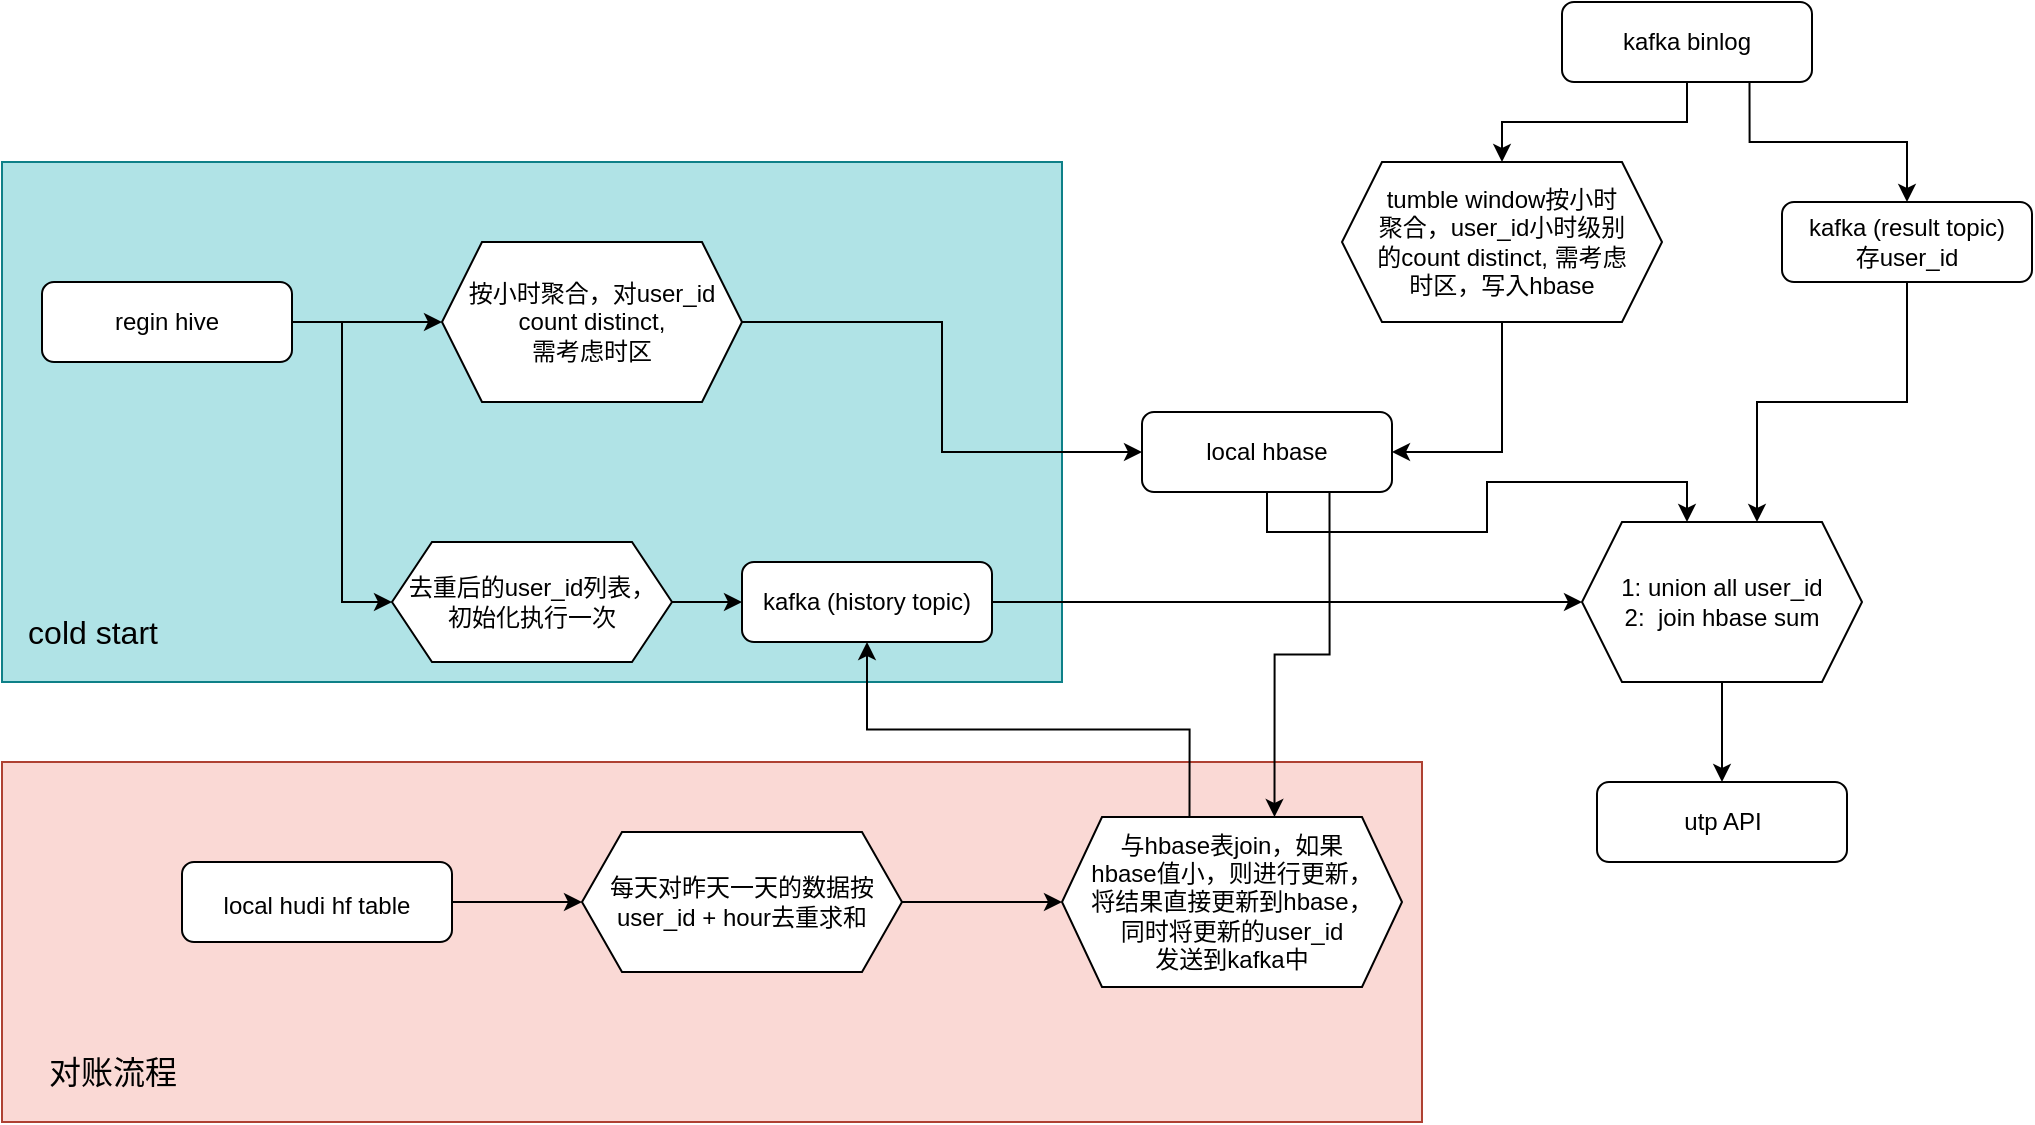 <mxfile version="20.4.0" type="github">
  <diagram id="lKZjIByiZlXPRpi-Botg" name="第 1 页">
    <mxGraphModel dx="1234" dy="703" grid="1" gridSize="10" guides="1" tooltips="1" connect="1" arrows="1" fold="1" page="1" pageScale="1" pageWidth="1169" pageHeight="1654" math="0" shadow="0">
      <root>
        <mxCell id="0" />
        <mxCell id="1" parent="0" />
        <mxCell id="-yjdNF9IUaXJCscSuPAM-64" value="" style="rounded=0;whiteSpace=wrap;html=1;fillColor=#fad9d5;strokeColor=#ae4132;" vertex="1" parent="1">
          <mxGeometry y="460" width="710" height="180" as="geometry" />
        </mxCell>
        <mxCell id="-yjdNF9IUaXJCscSuPAM-27" value="" style="rounded=0;whiteSpace=wrap;html=1;fillColor=#b0e3e6;strokeColor=#0e8088;" vertex="1" parent="1">
          <mxGeometry y="160" width="530" height="260" as="geometry" />
        </mxCell>
        <mxCell id="-yjdNF9IUaXJCscSuPAM-47" style="edgeStyle=orthogonalEdgeStyle;rounded=0;orthogonalLoop=1;jettySize=auto;html=1;exitX=0.5;exitY=1;exitDx=0;exitDy=0;entryX=0.5;entryY=0;entryDx=0;entryDy=0;fontSize=16;" edge="1" parent="1" source="-yjdNF9IUaXJCscSuPAM-2" target="-yjdNF9IUaXJCscSuPAM-9">
          <mxGeometry relative="1" as="geometry" />
        </mxCell>
        <mxCell id="-yjdNF9IUaXJCscSuPAM-49" style="edgeStyle=orthogonalEdgeStyle;rounded=0;orthogonalLoop=1;jettySize=auto;html=1;exitX=0.75;exitY=1;exitDx=0;exitDy=0;entryX=0.5;entryY=0;entryDx=0;entryDy=0;fontSize=16;" edge="1" parent="1" source="-yjdNF9IUaXJCscSuPAM-2" target="-yjdNF9IUaXJCscSuPAM-18">
          <mxGeometry relative="1" as="geometry" />
        </mxCell>
        <mxCell id="-yjdNF9IUaXJCscSuPAM-2" value="kafka binlog" style="rounded=1;whiteSpace=wrap;html=1;" vertex="1" parent="1">
          <mxGeometry x="780" y="80" width="125" height="40" as="geometry" />
        </mxCell>
        <mxCell id="-yjdNF9IUaXJCscSuPAM-7" style="edgeStyle=orthogonalEdgeStyle;rounded=0;orthogonalLoop=1;jettySize=auto;html=1;exitX=1;exitY=0.5;exitDx=0;exitDy=0;entryX=0;entryY=0.5;entryDx=0;entryDy=0;" edge="1" parent="1" source="-yjdNF9IUaXJCscSuPAM-3" target="-yjdNF9IUaXJCscSuPAM-6">
          <mxGeometry relative="1" as="geometry" />
        </mxCell>
        <mxCell id="-yjdNF9IUaXJCscSuPAM-43" style="edgeStyle=orthogonalEdgeStyle;rounded=0;orthogonalLoop=1;jettySize=auto;html=1;exitX=1;exitY=0.5;exitDx=0;exitDy=0;entryX=0;entryY=0.5;entryDx=0;entryDy=0;fontSize=16;" edge="1" parent="1" source="-yjdNF9IUaXJCscSuPAM-3" target="-yjdNF9IUaXJCscSuPAM-40">
          <mxGeometry relative="1" as="geometry" />
        </mxCell>
        <mxCell id="-yjdNF9IUaXJCscSuPAM-3" value="regin hive" style="rounded=1;whiteSpace=wrap;html=1;" vertex="1" parent="1">
          <mxGeometry x="20" y="220" width="125" height="40" as="geometry" />
        </mxCell>
        <mxCell id="-yjdNF9IUaXJCscSuPAM-53" style="edgeStyle=orthogonalEdgeStyle;rounded=0;orthogonalLoop=1;jettySize=auto;html=1;exitX=0.5;exitY=1;exitDx=0;exitDy=0;entryX=0.375;entryY=0;entryDx=0;entryDy=0;fontSize=16;" edge="1" parent="1" source="-yjdNF9IUaXJCscSuPAM-4" target="-yjdNF9IUaXJCscSuPAM-21">
          <mxGeometry relative="1" as="geometry" />
        </mxCell>
        <mxCell id="-yjdNF9IUaXJCscSuPAM-61" style="edgeStyle=orthogonalEdgeStyle;rounded=0;orthogonalLoop=1;jettySize=auto;html=1;exitX=0.75;exitY=1;exitDx=0;exitDy=0;entryX=0.625;entryY=0;entryDx=0;entryDy=0;fontSize=12;" edge="1" parent="1" source="-yjdNF9IUaXJCscSuPAM-4" target="-yjdNF9IUaXJCscSuPAM-57">
          <mxGeometry relative="1" as="geometry" />
        </mxCell>
        <mxCell id="-yjdNF9IUaXJCscSuPAM-4" value="local hbase" style="rounded=1;whiteSpace=wrap;html=1;" vertex="1" parent="1">
          <mxGeometry x="570" y="285" width="125" height="40" as="geometry" />
        </mxCell>
        <mxCell id="-yjdNF9IUaXJCscSuPAM-46" style="edgeStyle=orthogonalEdgeStyle;rounded=0;orthogonalLoop=1;jettySize=auto;html=1;exitX=1;exitY=0.5;exitDx=0;exitDy=0;entryX=0;entryY=0.5;entryDx=0;entryDy=0;fontSize=16;" edge="1" parent="1" source="-yjdNF9IUaXJCscSuPAM-6" target="-yjdNF9IUaXJCscSuPAM-4">
          <mxGeometry relative="1" as="geometry" />
        </mxCell>
        <mxCell id="-yjdNF9IUaXJCscSuPAM-6" value="按小时聚合，对user_id&lt;br&gt;count distinct, &lt;br&gt;需考虑时区" style="shape=hexagon;perimeter=hexagonPerimeter2;whiteSpace=wrap;html=1;fixedSize=1;" vertex="1" parent="1">
          <mxGeometry x="220" y="200" width="150" height="80" as="geometry" />
        </mxCell>
        <mxCell id="-yjdNF9IUaXJCscSuPAM-48" style="edgeStyle=orthogonalEdgeStyle;rounded=0;orthogonalLoop=1;jettySize=auto;html=1;exitX=0.5;exitY=1;exitDx=0;exitDy=0;entryX=1;entryY=0.5;entryDx=0;entryDy=0;fontSize=16;" edge="1" parent="1" source="-yjdNF9IUaXJCscSuPAM-9" target="-yjdNF9IUaXJCscSuPAM-4">
          <mxGeometry relative="1" as="geometry" />
        </mxCell>
        <mxCell id="-yjdNF9IUaXJCscSuPAM-9" value="tumble window按小时&lt;br&gt;聚合，user_id小时级别&lt;br&gt;的count distinct, 需考虑&lt;br&gt;时区，写入hbase" style="shape=hexagon;perimeter=hexagonPerimeter2;whiteSpace=wrap;html=1;fixedSize=1;" vertex="1" parent="1">
          <mxGeometry x="670" y="160" width="160" height="80" as="geometry" />
        </mxCell>
        <mxCell id="-yjdNF9IUaXJCscSuPAM-51" style="edgeStyle=orthogonalEdgeStyle;rounded=0;orthogonalLoop=1;jettySize=auto;html=1;exitX=0.5;exitY=1;exitDx=0;exitDy=0;entryX=0.625;entryY=0;entryDx=0;entryDy=0;fontSize=16;" edge="1" parent="1" source="-yjdNF9IUaXJCscSuPAM-18" target="-yjdNF9IUaXJCscSuPAM-21">
          <mxGeometry relative="1" as="geometry" />
        </mxCell>
        <mxCell id="-yjdNF9IUaXJCscSuPAM-18" value="kafka (result topic)&lt;br&gt;存user_id" style="rounded=1;whiteSpace=wrap;html=1;" vertex="1" parent="1">
          <mxGeometry x="890" y="180" width="125" height="40" as="geometry" />
        </mxCell>
        <mxCell id="-yjdNF9IUaXJCscSuPAM-54" style="edgeStyle=orthogonalEdgeStyle;rounded=0;orthogonalLoop=1;jettySize=auto;html=1;exitX=0.5;exitY=1;exitDx=0;exitDy=0;entryX=0.5;entryY=0;entryDx=0;entryDy=0;fontSize=16;" edge="1" parent="1" source="-yjdNF9IUaXJCscSuPAM-21" target="-yjdNF9IUaXJCscSuPAM-25">
          <mxGeometry relative="1" as="geometry" />
        </mxCell>
        <mxCell id="-yjdNF9IUaXJCscSuPAM-21" value="1: union all user_id&lt;br&gt;2:&amp;nbsp; join hbase sum" style="shape=hexagon;perimeter=hexagonPerimeter2;whiteSpace=wrap;html=1;fixedSize=1;" vertex="1" parent="1">
          <mxGeometry x="790" y="340" width="140" height="80" as="geometry" />
        </mxCell>
        <mxCell id="-yjdNF9IUaXJCscSuPAM-25" value="utp API" style="rounded=1;whiteSpace=wrap;html=1;" vertex="1" parent="1">
          <mxGeometry x="797.5" y="470" width="125" height="40" as="geometry" />
        </mxCell>
        <mxCell id="-yjdNF9IUaXJCscSuPAM-29" value="&lt;font style=&quot;font-size: 16px;&quot;&gt;cold start&lt;/font&gt;" style="text;html=1;resizable=0;autosize=1;align=center;verticalAlign=middle;points=[];fillColor=none;strokeColor=none;rounded=0;" vertex="1" parent="1">
          <mxGeometry y="380" width="90" height="30" as="geometry" />
        </mxCell>
        <mxCell id="-yjdNF9IUaXJCscSuPAM-39" style="edgeStyle=orthogonalEdgeStyle;rounded=0;orthogonalLoop=1;jettySize=auto;html=1;exitX=1;exitY=0.5;exitDx=0;exitDy=0;" edge="1" parent="1" source="-yjdNF9IUaXJCscSuPAM-40" target="-yjdNF9IUaXJCscSuPAM-41">
          <mxGeometry relative="1" as="geometry" />
        </mxCell>
        <mxCell id="-yjdNF9IUaXJCscSuPAM-40" value="去重后的user_id列表，&lt;br&gt;初始化执行一次" style="shape=hexagon;perimeter=hexagonPerimeter2;whiteSpace=wrap;html=1;fixedSize=1;" vertex="1" parent="1">
          <mxGeometry x="195" y="350" width="140" height="60" as="geometry" />
        </mxCell>
        <mxCell id="-yjdNF9IUaXJCscSuPAM-50" style="edgeStyle=orthogonalEdgeStyle;rounded=0;orthogonalLoop=1;jettySize=auto;html=1;exitX=1;exitY=0.5;exitDx=0;exitDy=0;fontSize=16;" edge="1" parent="1" source="-yjdNF9IUaXJCscSuPAM-41" target="-yjdNF9IUaXJCscSuPAM-21">
          <mxGeometry relative="1" as="geometry" />
        </mxCell>
        <mxCell id="-yjdNF9IUaXJCscSuPAM-41" value="kafka (history topic)" style="rounded=1;whiteSpace=wrap;html=1;" vertex="1" parent="1">
          <mxGeometry x="370" y="360" width="125" height="40" as="geometry" />
        </mxCell>
        <mxCell id="-yjdNF9IUaXJCscSuPAM-58" style="edgeStyle=orthogonalEdgeStyle;rounded=0;orthogonalLoop=1;jettySize=auto;html=1;exitX=1;exitY=0.5;exitDx=0;exitDy=0;entryX=0;entryY=0.5;entryDx=0;entryDy=0;fontSize=12;" edge="1" parent="1" source="-yjdNF9IUaXJCscSuPAM-55" target="-yjdNF9IUaXJCscSuPAM-56">
          <mxGeometry relative="1" as="geometry" />
        </mxCell>
        <mxCell id="-yjdNF9IUaXJCscSuPAM-55" value="&lt;font style=&quot;font-size: 12px;&quot;&gt;local hudi hf table&lt;/font&gt;" style="rounded=1;whiteSpace=wrap;html=1;fontSize=16;" vertex="1" parent="1">
          <mxGeometry x="90" y="510" width="135" height="40" as="geometry" />
        </mxCell>
        <mxCell id="-yjdNF9IUaXJCscSuPAM-60" style="edgeStyle=orthogonalEdgeStyle;rounded=0;orthogonalLoop=1;jettySize=auto;html=1;exitX=1;exitY=0.5;exitDx=0;exitDy=0;entryX=0;entryY=0.5;entryDx=0;entryDy=0;fontSize=12;" edge="1" parent="1" source="-yjdNF9IUaXJCscSuPAM-56" target="-yjdNF9IUaXJCscSuPAM-57">
          <mxGeometry relative="1" as="geometry" />
        </mxCell>
        <mxCell id="-yjdNF9IUaXJCscSuPAM-56" value="每天对昨天一天的数据按user_id + hour去重求和" style="shape=hexagon;perimeter=hexagonPerimeter2;whiteSpace=wrap;html=1;fixedSize=1;" vertex="1" parent="1">
          <mxGeometry x="290" y="495" width="160" height="70" as="geometry" />
        </mxCell>
        <mxCell id="-yjdNF9IUaXJCscSuPAM-63" style="edgeStyle=orthogonalEdgeStyle;rounded=0;orthogonalLoop=1;jettySize=auto;html=1;exitX=0.375;exitY=0;exitDx=0;exitDy=0;entryX=0.5;entryY=1;entryDx=0;entryDy=0;fontSize=12;" edge="1" parent="1" source="-yjdNF9IUaXJCscSuPAM-57" target="-yjdNF9IUaXJCscSuPAM-41">
          <mxGeometry relative="1" as="geometry" />
        </mxCell>
        <mxCell id="-yjdNF9IUaXJCscSuPAM-57" value="与hbase表join，如果&lt;br&gt;hbase值小，则进行更新，&lt;br&gt;将结果直接更新到hbase，&lt;br&gt;同时将更新的user_id&lt;br&gt;发送到kafka中" style="shape=hexagon;perimeter=hexagonPerimeter2;whiteSpace=wrap;html=1;fixedSize=1;" vertex="1" parent="1">
          <mxGeometry x="530" y="487.5" width="170" height="85" as="geometry" />
        </mxCell>
        <mxCell id="-yjdNF9IUaXJCscSuPAM-65" value="&lt;font style=&quot;font-size: 16px;&quot;&gt;对账流程&lt;/font&gt;" style="text;html=1;resizable=0;autosize=1;align=center;verticalAlign=middle;points=[];fillColor=none;strokeColor=none;rounded=0;" vertex="1" parent="1">
          <mxGeometry x="10" y="600" width="90" height="30" as="geometry" />
        </mxCell>
      </root>
    </mxGraphModel>
  </diagram>
</mxfile>
